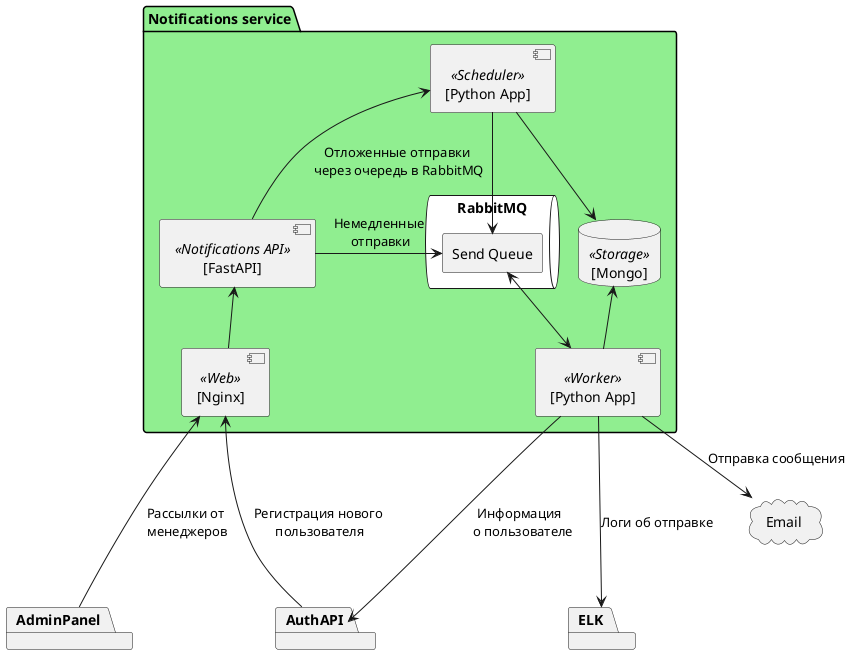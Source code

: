 @startuml
skinparam componentStyle uml2

package "Notifications service" as Notifications #LightGreen {
    component "[Nginx]" as Nginx <<Web>>
    component "[FastAPI]" as NotificationsApi <<Notifications API>>
    component "[Python App]" as Scheduler <<Scheduler>>
    queue "RabbitMQ" as Rabbit #White {
        agent "Send Queue" as EmailQueue
    }
    database "[Mongo]" as Mongo <<Storage>>
    component "[Python App]" as Worker <<Worker>>

    NotificationsApi <-down- Nginx
    NotificationsApi -up-> Scheduler : Отложенные отправки\n через очередь в RabbitMQ
    NotificationsApi -> EmailQueue : Немедленные\n отправки
    Scheduler --> Mongo
    Scheduler -> EmailQueue
    EmailQueue <--> Worker
    Worker -up-> Mongo
}

package AdminPanel {
}

package AuthAPI{
}

package ELK {
}

cloud Email

Worker --> Email : Отправка сообщения
Worker ---> AuthAPI : Информация \n о пользователе
Worker ---> ELK : Логи об отправке

AdminPanel --up-> Nginx : Рассылки от\n менеджеров
AuthAPI -up-> Nginx : Регистрация нового\n пользователя

@enduml
